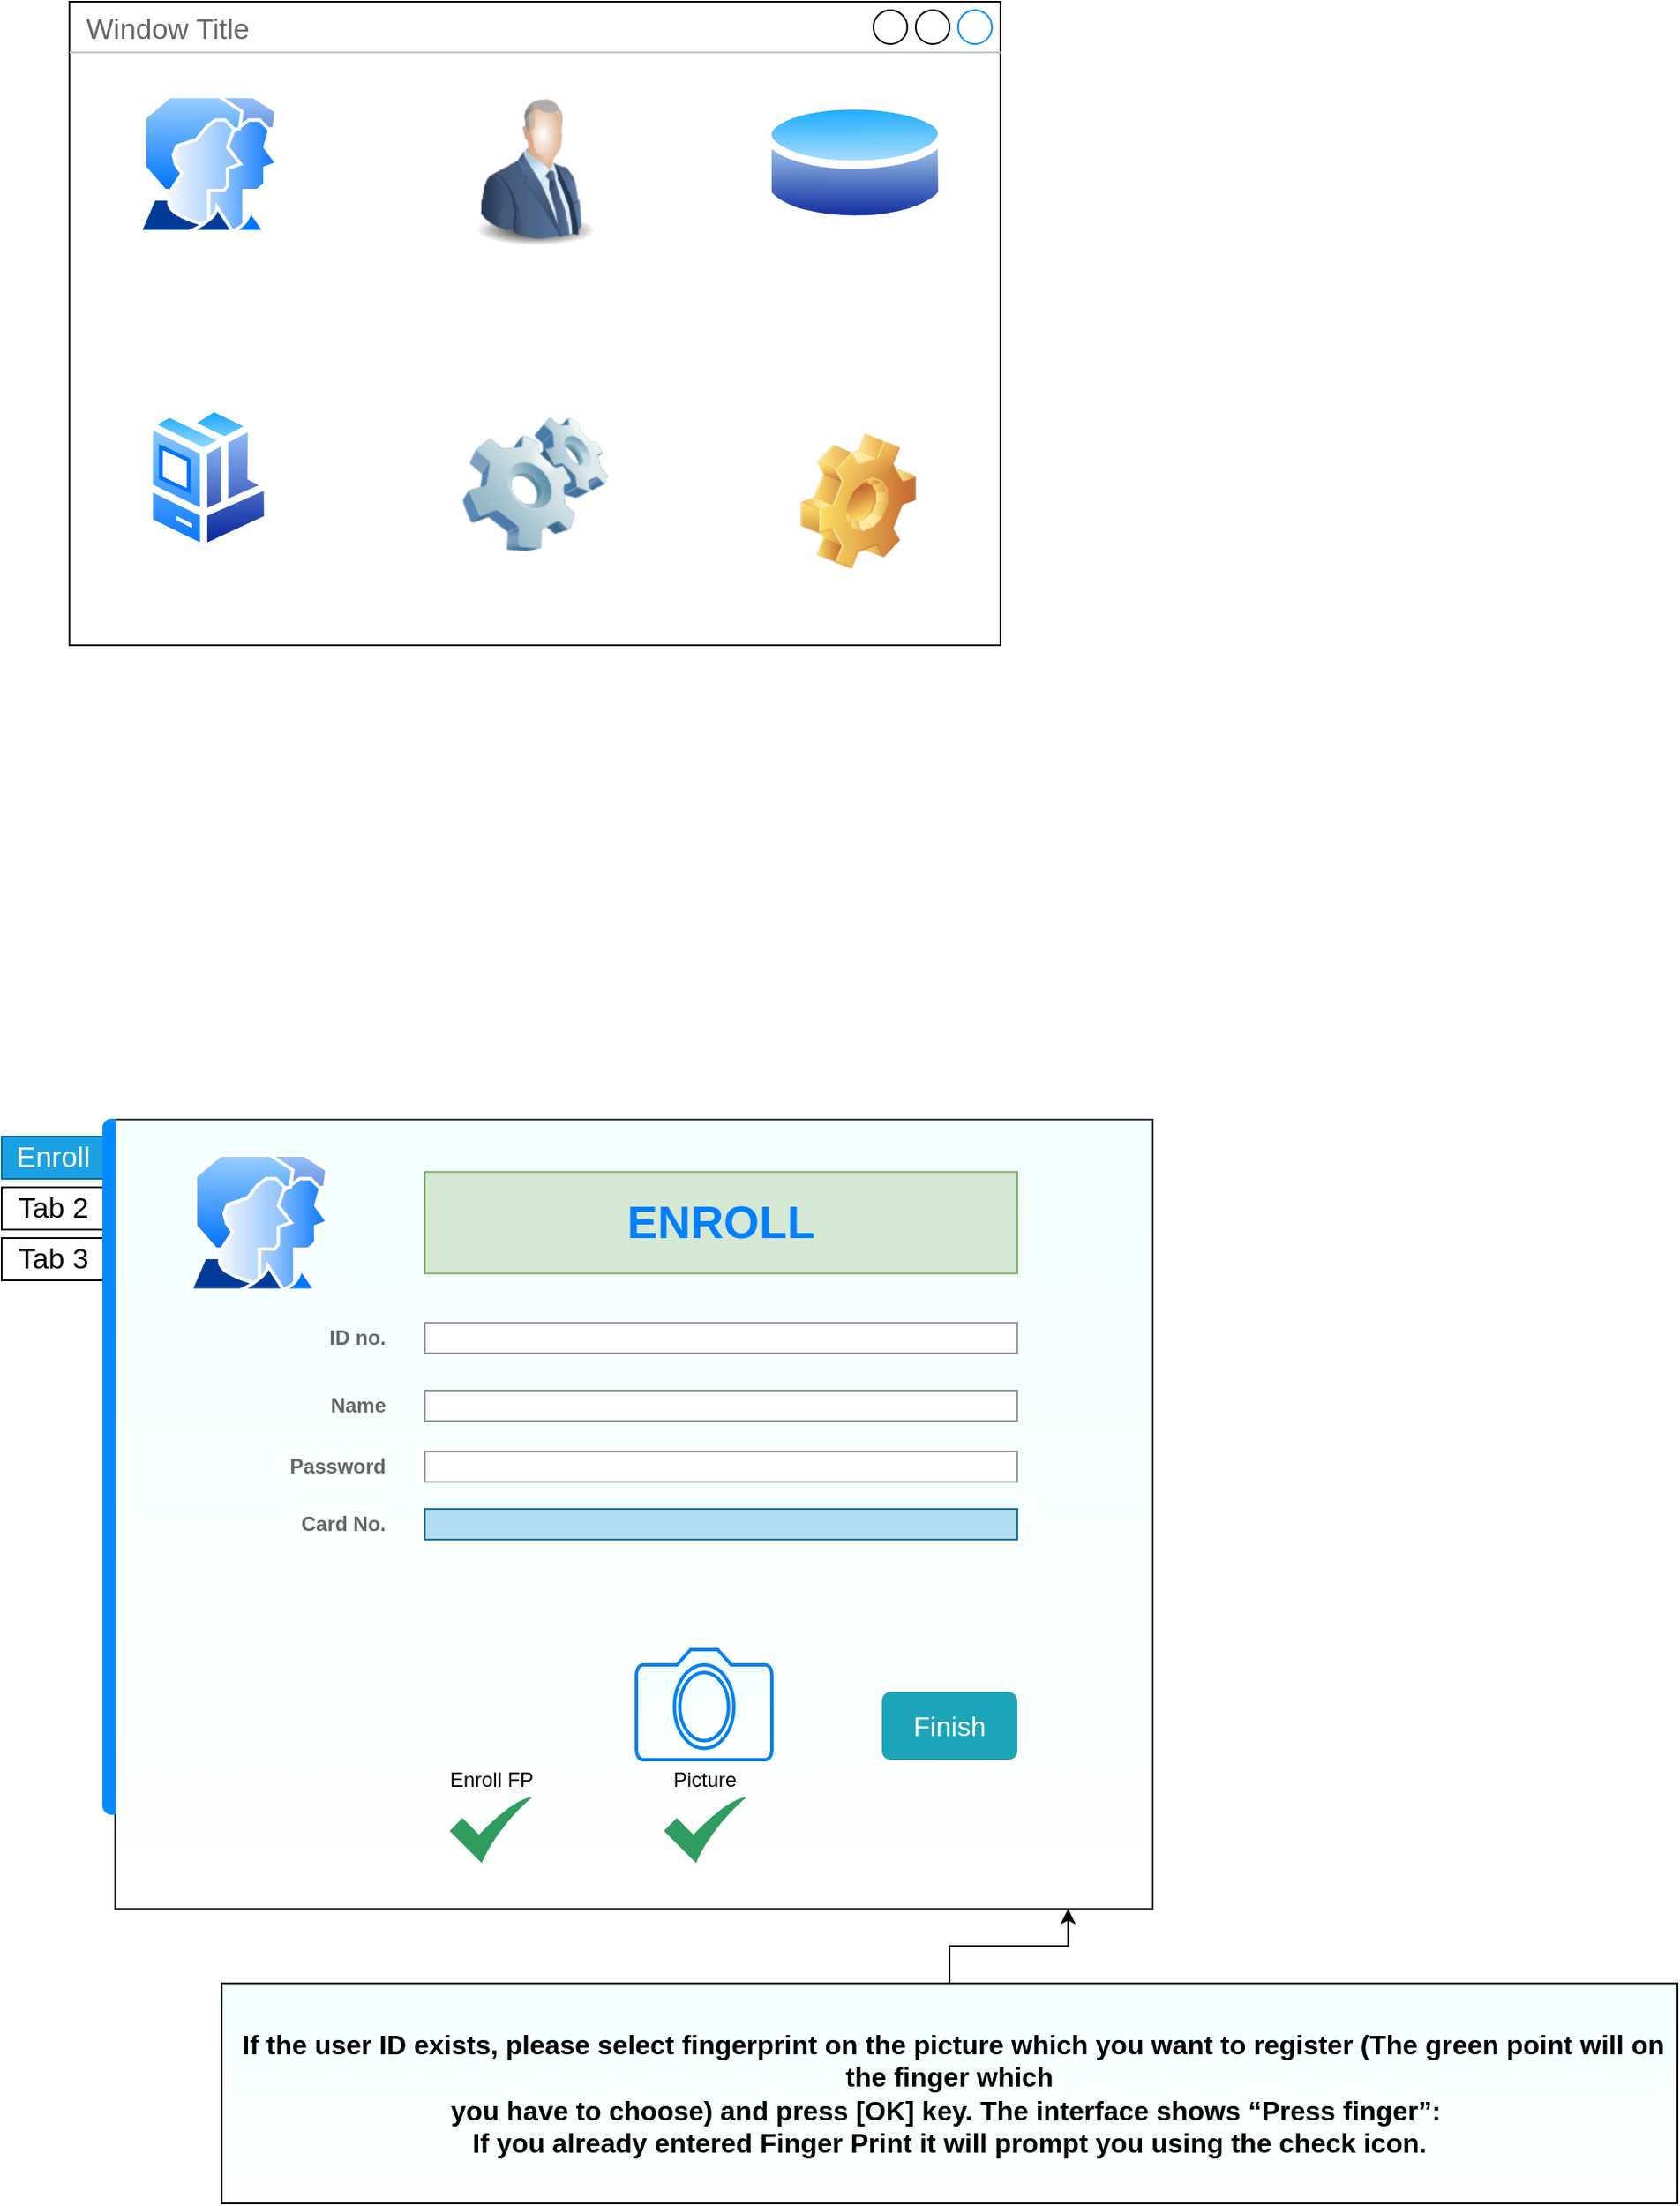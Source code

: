 <mxfile version="13.8.6" type="github">
  <diagram id="omvWzpszIbfOMrYEtXJd" name="Page-1">
    <mxGraphModel dx="1346" dy="1681" grid="1" gridSize="10" guides="1" tooltips="1" connect="1" arrows="1" fold="1" page="1" pageScale="1" pageWidth="1100" pageHeight="850" math="0" shadow="0">
      <root>
        <mxCell id="0" />
        <mxCell id="1" parent="0" />
        <mxCell id="L0Wl1w1Pw-v7TW8PgjGB-2" value="Window Title" style="strokeWidth=1;shadow=0;dashed=0;align=center;html=1;shape=mxgraph.mockup.containers.window;align=left;verticalAlign=top;spacingLeft=8;strokeColor2=#008cff;strokeColor3=#c4c4c4;fontColor=#666666;mainText=;fontSize=17;labelBackgroundColor=none;" vertex="1" parent="1">
          <mxGeometry x="80" y="-620" width="550" height="380" as="geometry" />
        </mxCell>
        <mxCell id="L0Wl1w1Pw-v7TW8PgjGB-3" value="" style="image;html=1;image=img/lib/clip_art/people/Suit_Man_Blue_128x128.png" vertex="1" parent="1">
          <mxGeometry x="310" y="-565" width="90" height="90" as="geometry" />
        </mxCell>
        <mxCell id="L0Wl1w1Pw-v7TW8PgjGB-4" value="" style="image;html=1;image=img/lib/clip_art/general/Gear_128x128.png" vertex="1" parent="1">
          <mxGeometry x="502" y="-365" width="88.1" height="80" as="geometry" />
        </mxCell>
        <mxCell id="L0Wl1w1Pw-v7TW8PgjGB-5" value="" style="image;html=1;image=img/lib/clip_art/computers/Software_128x128.png" vertex="1" parent="1">
          <mxGeometry x="310" y="-375" width="90" height="80" as="geometry" />
        </mxCell>
        <mxCell id="L0Wl1w1Pw-v7TW8PgjGB-6" value="" style="aspect=fixed;perimeter=ellipsePerimeter;html=1;align=center;shadow=0;dashed=0;spacingTop=3;image;image=img/lib/active_directory/database.svg;" vertex="1" parent="1">
          <mxGeometry x="490" y="-565" width="108.1" height="80" as="geometry" />
        </mxCell>
        <mxCell id="L0Wl1w1Pw-v7TW8PgjGB-8" value="" style="aspect=fixed;perimeter=ellipsePerimeter;html=1;align=center;shadow=0;dashed=0;spacingTop=3;image;image=img/lib/active_directory/user_accounts.svg;" vertex="1" parent="1">
          <mxGeometry x="120" y="-565" width="84.31" height="81.78" as="geometry" />
        </mxCell>
        <mxCell id="L0Wl1w1Pw-v7TW8PgjGB-9" value="" style="aspect=fixed;perimeter=ellipsePerimeter;html=1;align=center;shadow=0;dashed=0;spacingTop=3;image;image=img/lib/active_directory/workstation_client.svg;" vertex="1" parent="1">
          <mxGeometry x="124.97" y="-382.5" width="74.38" height="87.5" as="geometry" />
        </mxCell>
        <mxCell id="L0Wl1w1Pw-v7TW8PgjGB-12" value="" style="strokeWidth=1;shadow=0;dashed=0;align=center;html=1;shape=mxgraph.mockup.containers.marginRect2;rectMarginLeft=67;strokeColor=#36393d;gradientColor=#ffffff;fillColor=#F2FFFF;" vertex="1" parent="1">
          <mxGeometry x="40" y="40" width="680" height="466" as="geometry" />
        </mxCell>
        <mxCell id="L0Wl1w1Pw-v7TW8PgjGB-13" value="Enroll" style="strokeColor=#006EAF;fillColor=#1ba1e2;strokeWidth=1;shadow=0;dashed=0;align=center;html=1;shape=mxgraph.mockup.containers.rrect;rSize=0;fontSize=17;fontColor=#ffffff;" vertex="1" parent="L0Wl1w1Pw-v7TW8PgjGB-12">
          <mxGeometry width="60" height="25" relative="1" as="geometry">
            <mxPoint y="10" as="offset" />
          </mxGeometry>
        </mxCell>
        <mxCell id="L0Wl1w1Pw-v7TW8PgjGB-14" value="Tab 2" style="strokeWidth=1;shadow=0;dashed=0;align=center;html=1;shape=mxgraph.mockup.containers.rrect;rSize=0;fontSize=17;" vertex="1" parent="L0Wl1w1Pw-v7TW8PgjGB-12">
          <mxGeometry width="60" height="25" relative="1" as="geometry">
            <mxPoint y="40" as="offset" />
          </mxGeometry>
        </mxCell>
        <mxCell id="L0Wl1w1Pw-v7TW8PgjGB-15" value="Tab 3" style="strokeWidth=1;shadow=0;dashed=0;align=center;html=1;shape=mxgraph.mockup.containers.rrect;rSize=0;fontSize=17;" vertex="1" parent="L0Wl1w1Pw-v7TW8PgjGB-12">
          <mxGeometry width="60" height="25" relative="1" as="geometry">
            <mxPoint y="70" as="offset" />
          </mxGeometry>
        </mxCell>
        <mxCell id="L0Wl1w1Pw-v7TW8PgjGB-16" value="" style="strokeWidth=1;shadow=0;dashed=0;align=center;html=1;shape=mxgraph.mockup.containers.leftButton;rSize=5;strokeColor=#008cff;fillColor=#008cff;resizeHeight=1;movable=0;deletable=0;" vertex="1" parent="L0Wl1w1Pw-v7TW8PgjGB-12">
          <mxGeometry width="7" height="410" relative="1" as="geometry">
            <mxPoint x="60" as="offset" />
          </mxGeometry>
        </mxCell>
        <mxCell id="L0Wl1w1Pw-v7TW8PgjGB-17" value="" style="aspect=fixed;perimeter=ellipsePerimeter;html=1;align=center;shadow=0;dashed=0;spacingTop=3;image;image=img/lib/active_directory/user_accounts.svg;" vertex="1" parent="L0Wl1w1Pw-v7TW8PgjGB-12">
          <mxGeometry x="110.0" y="20" width="84.31" height="81.78" as="geometry" />
        </mxCell>
        <mxCell id="L0Wl1w1Pw-v7TW8PgjGB-30" value="&lt;b&gt;ID no.&lt;/b&gt;" style="strokeWidth=1;shadow=0;dashed=0;align=center;html=1;shape=mxgraph.mockup.forms.anchor;align=right;spacingRight=2;fontColor=#666666;" vertex="1" parent="L0Wl1w1Pw-v7TW8PgjGB-12">
          <mxGeometry x="180" y="120" width="50" height="18" as="geometry" />
        </mxCell>
        <mxCell id="L0Wl1w1Pw-v7TW8PgjGB-31" value="" style="strokeWidth=1;shadow=0;dashed=0;align=center;html=1;shape=mxgraph.mockup.forms.rrect;fillColor=#ffffff;rSize=0;fontColor=#666666;align=left;spacingLeft=3;strokeColor=#999999;" vertex="1" parent="L0Wl1w1Pw-v7TW8PgjGB-12">
          <mxGeometry x="250" y="120" width="350" height="18" as="geometry" />
        </mxCell>
        <mxCell id="L0Wl1w1Pw-v7TW8PgjGB-32" value="&lt;b&gt;Name&lt;/b&gt;" style="strokeWidth=1;shadow=0;dashed=0;align=center;html=1;shape=mxgraph.mockup.forms.anchor;align=right;spacingRight=2;fontColor=#666666;" vertex="1" parent="L0Wl1w1Pw-v7TW8PgjGB-12">
          <mxGeometry x="180" y="160" width="50" height="18" as="geometry" />
        </mxCell>
        <mxCell id="L0Wl1w1Pw-v7TW8PgjGB-33" value="" style="strokeWidth=1;shadow=0;dashed=0;align=center;html=1;shape=mxgraph.mockup.forms.rrect;fillColor=#ffffff;rSize=0;fontColor=#666666;align=left;spacingLeft=3;strokeColor=#999999;" vertex="1" parent="L0Wl1w1Pw-v7TW8PgjGB-12">
          <mxGeometry x="250" y="160" width="350" height="18" as="geometry" />
        </mxCell>
        <mxCell id="L0Wl1w1Pw-v7TW8PgjGB-34" value="&lt;b&gt;Password&lt;/b&gt;" style="strokeWidth=1;shadow=0;dashed=0;align=center;html=1;shape=mxgraph.mockup.forms.anchor;align=right;spacingRight=2;fontColor=#666666;" vertex="1" parent="L0Wl1w1Pw-v7TW8PgjGB-12">
          <mxGeometry x="180" y="196" width="50" height="18" as="geometry" />
        </mxCell>
        <mxCell id="L0Wl1w1Pw-v7TW8PgjGB-35" value="" style="strokeWidth=1;shadow=0;dashed=0;align=center;html=1;shape=mxgraph.mockup.forms.rrect;fillColor=#ffffff;rSize=0;fontColor=#666666;align=left;spacingLeft=3;strokeColor=#999999;" vertex="1" parent="L0Wl1w1Pw-v7TW8PgjGB-12">
          <mxGeometry x="250" y="196" width="350" height="18" as="geometry" />
        </mxCell>
        <mxCell id="L0Wl1w1Pw-v7TW8PgjGB-36" value="&lt;b&gt;Card No.&lt;/b&gt;" style="strokeWidth=1;shadow=0;dashed=0;align=center;html=1;shape=mxgraph.mockup.forms.anchor;align=right;spacingRight=2;fontColor=#666666;" vertex="1" parent="L0Wl1w1Pw-v7TW8PgjGB-12">
          <mxGeometry x="180" y="230" width="50" height="18" as="geometry" />
        </mxCell>
        <mxCell id="L0Wl1w1Pw-v7TW8PgjGB-37" value="" style="strokeWidth=1;shadow=0;dashed=0;align=center;html=1;shape=mxgraph.mockup.forms.rrect;fillColor=#b1ddf0;rSize=0;align=left;spacingLeft=3;strokeColor=#10739e;" vertex="1" parent="L0Wl1w1Pw-v7TW8PgjGB-12">
          <mxGeometry x="250" y="230" width="350" height="18" as="geometry" />
        </mxCell>
        <mxCell id="L0Wl1w1Pw-v7TW8PgjGB-44" value="Finish" style="html=1;shadow=0;dashed=0;shape=mxgraph.bootstrap.rrect;rSize=5;strokeColor=none;strokeWidth=1;fillColor=#1CA5B8;fontColor=#FFFFFF;whiteSpace=wrap;align=center;verticalAlign=middle;spacingLeft=0;fontStyle=0;fontSize=16;spacing=5;" vertex="1" parent="L0Wl1w1Pw-v7TW8PgjGB-12">
          <mxGeometry x="520" y="338" width="80" height="40" as="geometry" />
        </mxCell>
        <mxCell id="L0Wl1w1Pw-v7TW8PgjGB-49" value="" style="shape=image;html=1;verticalAlign=top;verticalLabelPosition=bottom;labelBackgroundColor=#ffffff;imageAspect=0;aspect=fixed;image=https://cdn4.iconfinder.com/data/icons/internet-security-flat-2/32/Internet_Security_Finger_print_identity_crime_fingerprint-128.png;fillColor=#F2FFFF;gradientColor=#ffffff;" vertex="1" parent="L0Wl1w1Pw-v7TW8PgjGB-12">
          <mxGeometry x="250" y="300" width="78" height="78" as="geometry" />
        </mxCell>
        <mxCell id="L0Wl1w1Pw-v7TW8PgjGB-51" value="" style="html=1;verticalLabelPosition=bottom;align=center;labelBackgroundColor=#ffffff;verticalAlign=top;strokeWidth=2;strokeColor=#0080F0;shadow=0;dashed=0;shape=mxgraph.ios7.icons.camera;fillColor=#F2FFFF;gradientColor=#ffffff;" vertex="1" parent="L0Wl1w1Pw-v7TW8PgjGB-12">
          <mxGeometry x="375" y="313" width="80" height="65" as="geometry" />
        </mxCell>
        <mxCell id="L0Wl1w1Pw-v7TW8PgjGB-53" value="Enroll FP" style="text;html=1;resizable=0;autosize=1;align=center;verticalAlign=middle;points=[];fillColor=none;strokeColor=none;rounded=0;" vertex="1" parent="L0Wl1w1Pw-v7TW8PgjGB-12">
          <mxGeometry x="259" y="380" width="60" height="20" as="geometry" />
        </mxCell>
        <mxCell id="L0Wl1w1Pw-v7TW8PgjGB-54" value="Picture" style="text;html=1;resizable=0;autosize=1;align=center;verticalAlign=middle;points=[];fillColor=none;strokeColor=none;rounded=0;" vertex="1" parent="L0Wl1w1Pw-v7TW8PgjGB-12">
          <mxGeometry x="390" y="380" width="50" height="20" as="geometry" />
        </mxCell>
        <mxCell id="L0Wl1w1Pw-v7TW8PgjGB-56" value="" style="shape=image;html=1;verticalAlign=top;verticalLabelPosition=bottom;labelBackgroundColor=#ffffff;imageAspect=0;aspect=fixed;image=https://cdn2.iconfinder.com/data/icons/humano2/128x128/apps/gnome-help.png;fillColor=#F2FFFF;gradientColor=#ffffff;" vertex="1" parent="L0Wl1w1Pw-v7TW8PgjGB-12">
          <mxGeometry x="620" y="420" width="26" height="26" as="geometry" />
        </mxCell>
        <mxCell id="L0Wl1w1Pw-v7TW8PgjGB-61" value="" style="html=1;aspect=fixed;strokeColor=none;shadow=0;align=center;verticalAlign=top;fillColor=#2D9C5E;shape=mxgraph.gcp2.check" vertex="1" parent="L0Wl1w1Pw-v7TW8PgjGB-12">
          <mxGeometry x="264.62" y="400" width="48.75" height="39" as="geometry" />
        </mxCell>
        <mxCell id="L0Wl1w1Pw-v7TW8PgjGB-63" value="" style="html=1;aspect=fixed;strokeColor=none;shadow=0;align=center;verticalAlign=top;fillColor=#2D9C5E;shape=mxgraph.gcp2.check" vertex="1" parent="L0Wl1w1Pw-v7TW8PgjGB-12">
          <mxGeometry x="391.25" y="400" width="48.75" height="39" as="geometry" />
        </mxCell>
        <mxCell id="L0Wl1w1Pw-v7TW8PgjGB-65" value="&lt;font style=&quot;font-size: 27px&quot; color=&quot;#007fff&quot;&gt;&lt;b&gt;ENROLL&lt;/b&gt;&lt;/font&gt;" style="rounded=0;whiteSpace=wrap;html=1;fillColor=#d5e8d4;strokeColor=#82b366;" vertex="1" parent="L0Wl1w1Pw-v7TW8PgjGB-12">
          <mxGeometry x="250" y="30.89" width="350" height="60" as="geometry" />
        </mxCell>
        <mxCell id="L0Wl1w1Pw-v7TW8PgjGB-58" style="edgeStyle=orthogonalEdgeStyle;rounded=0;orthogonalLoop=1;jettySize=auto;html=1;" edge="1" parent="1" source="L0Wl1w1Pw-v7TW8PgjGB-57" target="L0Wl1w1Pw-v7TW8PgjGB-12">
          <mxGeometry relative="1" as="geometry">
            <mxPoint x="670" y="510" as="targetPoint" />
            <Array as="points">
              <mxPoint x="600" y="528" />
              <mxPoint x="670" y="528" />
            </Array>
          </mxGeometry>
        </mxCell>
        <mxCell id="L0Wl1w1Pw-v7TW8PgjGB-57" value="&lt;font style=&quot;font-size: 16px&quot;&gt;&lt;b&gt;&amp;nbsp;If the user ID exists, please select fingerprint on the picture which you want to register (The green point will on the finger which&lt;br&gt;you have to choose) and press [OK] key. The interface shows “Press finger”:&amp;nbsp;&lt;br&gt;If you already entered Finger Print it will prompt you using the check icon.&lt;br&gt;&lt;/b&gt;&lt;/font&gt;" style="rounded=0;whiteSpace=wrap;html=1;fillColor=#F2FFFF;gradientColor=#ffffff;" vertex="1" parent="1">
          <mxGeometry x="170" y="550" width="860" height="130" as="geometry" />
        </mxCell>
      </root>
    </mxGraphModel>
  </diagram>
</mxfile>
